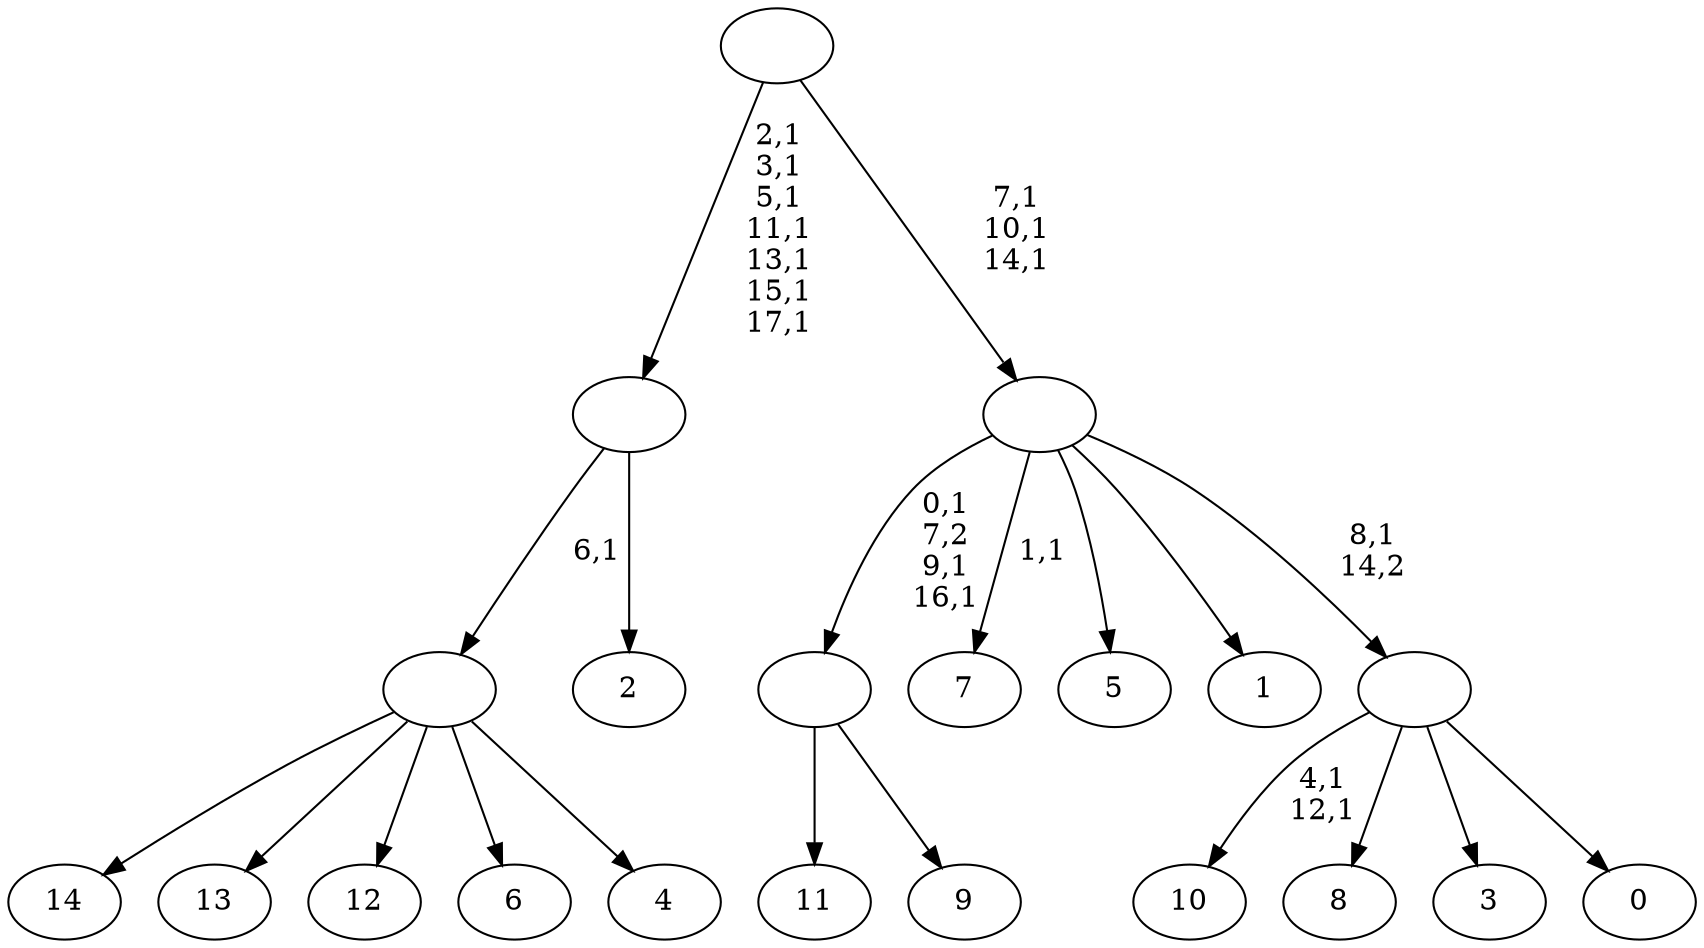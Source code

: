 digraph T {
	33 [label="14"]
	32 [label="13"]
	31 [label="12"]
	30 [label="11"]
	29 [label="10"]
	26 [label="9"]
	25 [label=""]
	22 [label="8"]
	21 [label="7"]
	19 [label="6"]
	18 [label="5"]
	17 [label="4"]
	16 [label=""]
	15 [label="3"]
	14 [label="2"]
	13 [label=""]
	6 [label="1"]
	5 [label="0"]
	4 [label=""]
	3 [label=""]
	0 [label=""]
	25 -> 30 [label=""]
	25 -> 26 [label=""]
	16 -> 33 [label=""]
	16 -> 32 [label=""]
	16 -> 31 [label=""]
	16 -> 19 [label=""]
	16 -> 17 [label=""]
	13 -> 16 [label="6,1"]
	13 -> 14 [label=""]
	4 -> 29 [label="4,1\n12,1"]
	4 -> 22 [label=""]
	4 -> 15 [label=""]
	4 -> 5 [label=""]
	3 -> 21 [label="1,1"]
	3 -> 25 [label="0,1\n7,2\n9,1\n16,1"]
	3 -> 18 [label=""]
	3 -> 6 [label=""]
	3 -> 4 [label="8,1\n14,2"]
	0 -> 3 [label="7,1\n10,1\n14,1"]
	0 -> 13 [label="2,1\n3,1\n5,1\n11,1\n13,1\n15,1\n17,1"]
}
